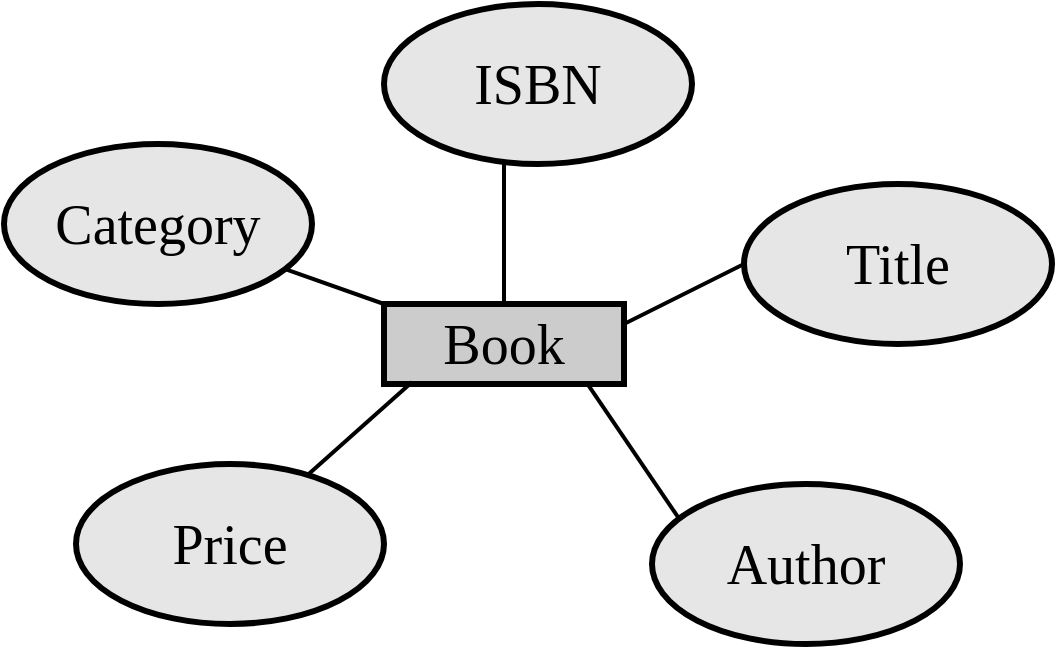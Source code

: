 <mxfile version="20.8.16" type="device"><diagram name="Page-1" id="nfGwPYuovHx8pY31tadx"><mxGraphModel dx="830" dy="632" grid="1" gridSize="10" guides="1" tooltips="1" connect="1" arrows="1" fold="1" page="1" pageScale="1" pageWidth="827" pageHeight="1169" math="0" shadow="0"><root><mxCell id="0"/><mxCell id="1" parent="0"/><mxCell id="Z2J1lR7J1fJ3a8zr9Kv4-1" value="Book" style="rounded=0;whiteSpace=wrap;html=1;strokeWidth=3;fontSize=28;fontFamily=Ubuntu Mono;fillColor=#CCCCCC;" vertex="1" parent="1"><mxGeometry x="280" y="260" width="120" height="40" as="geometry"/></mxCell><mxCell id="Z2J1lR7J1fJ3a8zr9Kv4-7" value="Category" style="ellipse;whiteSpace=wrap;html=1;strokeWidth=3;fontFamily=Ubuntu Mono;fontSize=28;fillColor=#E6E6E6;" vertex="1" parent="1"><mxGeometry x="90" y="180" width="154" height="80" as="geometry"/></mxCell><mxCell id="Z2J1lR7J1fJ3a8zr9Kv4-9" value="Price" style="ellipse;whiteSpace=wrap;html=1;strokeWidth=3;fontFamily=Ubuntu Mono;fontSize=28;fillColor=#E6E6E6;" vertex="1" parent="1"><mxGeometry x="126" y="340" width="154" height="80" as="geometry"/></mxCell><mxCell id="Z2J1lR7J1fJ3a8zr9Kv4-10" value="Author" style="ellipse;whiteSpace=wrap;html=1;strokeWidth=3;fontFamily=Ubuntu Mono;fontSize=28;fillColor=#E6E6E6;" vertex="1" parent="1"><mxGeometry x="414" y="350" width="154" height="80" as="geometry"/></mxCell><mxCell id="Z2J1lR7J1fJ3a8zr9Kv4-11" value="Title" style="ellipse;whiteSpace=wrap;html=1;strokeWidth=3;fontFamily=Ubuntu Mono;fontSize=28;fillColor=#E6E6E6;" vertex="1" parent="1"><mxGeometry x="460" y="200" width="154" height="80" as="geometry"/></mxCell><mxCell id="Z2J1lR7J1fJ3a8zr9Kv4-12" value="ISBN" style="ellipse;whiteSpace=wrap;html=1;strokeWidth=3;fontFamily=Ubuntu Mono;fontSize=28;fillColor=#E6E6E6;" vertex="1" parent="1"><mxGeometry x="280" y="110" width="154" height="80" as="geometry"/></mxCell><mxCell id="Z2J1lR7J1fJ3a8zr9Kv4-13" value="" style="endArrow=none;html=1;rounded=0;fontFamily=Ubuntu Mono;fontSize=28;entryX=0.117;entryY=0.975;entryDx=0;entryDy=0;entryPerimeter=0;strokeWidth=2;" edge="1" parent="1" source="Z2J1lR7J1fJ3a8zr9Kv4-9" target="Z2J1lR7J1fJ3a8zr9Kv4-1"><mxGeometry width="50" height="50" relative="1" as="geometry"><mxPoint x="60" y="350" as="sourcePoint"/><mxPoint x="110" y="300" as="targetPoint"/></mxGeometry></mxCell><mxCell id="Z2J1lR7J1fJ3a8zr9Kv4-14" value="" style="endArrow=none;html=1;rounded=0;strokeWidth=2;fontFamily=Ubuntu Mono;fontSize=28;entryX=0;entryY=0;entryDx=0;entryDy=0;" edge="1" parent="1" source="Z2J1lR7J1fJ3a8zr9Kv4-7" target="Z2J1lR7J1fJ3a8zr9Kv4-1"><mxGeometry width="50" height="50" relative="1" as="geometry"><mxPoint x="390" y="400" as="sourcePoint"/><mxPoint x="440" y="350" as="targetPoint"/></mxGeometry></mxCell><mxCell id="Z2J1lR7J1fJ3a8zr9Kv4-15" value="" style="endArrow=none;html=1;rounded=0;strokeWidth=2;fontFamily=Ubuntu Mono;fontSize=28;exitX=0.5;exitY=0;exitDx=0;exitDy=0;" edge="1" parent="1" source="Z2J1lR7J1fJ3a8zr9Kv4-1"><mxGeometry width="50" height="50" relative="1" as="geometry"><mxPoint x="330" y="250" as="sourcePoint"/><mxPoint x="340" y="190" as="targetPoint"/></mxGeometry></mxCell><mxCell id="Z2J1lR7J1fJ3a8zr9Kv4-16" value="" style="endArrow=none;html=1;rounded=0;strokeWidth=2;fontFamily=Ubuntu Mono;fontSize=28;entryX=0;entryY=0.5;entryDx=0;entryDy=0;exitX=1;exitY=0.25;exitDx=0;exitDy=0;" edge="1" parent="1" source="Z2J1lR7J1fJ3a8zr9Kv4-1" target="Z2J1lR7J1fJ3a8zr9Kv4-11"><mxGeometry width="50" height="50" relative="1" as="geometry"><mxPoint x="360" y="390" as="sourcePoint"/><mxPoint x="410" y="340" as="targetPoint"/></mxGeometry></mxCell><mxCell id="Z2J1lR7J1fJ3a8zr9Kv4-17" value="" style="endArrow=none;html=1;rounded=0;strokeWidth=2;fontFamily=Ubuntu Mono;fontSize=28;entryX=0.088;entryY=0.217;entryDx=0;entryDy=0;entryPerimeter=0;exitX=0.847;exitY=0.996;exitDx=0;exitDy=0;exitPerimeter=0;" edge="1" parent="1" source="Z2J1lR7J1fJ3a8zr9Kv4-1" target="Z2J1lR7J1fJ3a8zr9Kv4-10"><mxGeometry width="50" height="50" relative="1" as="geometry"><mxPoint x="370" y="380" as="sourcePoint"/><mxPoint x="420" y="330" as="targetPoint"/></mxGeometry></mxCell></root></mxGraphModel></diagram></mxfile>